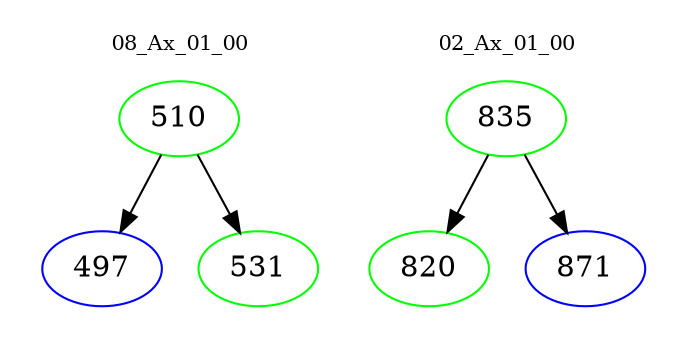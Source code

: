 digraph{
subgraph cluster_0 {
color = white
label = "08_Ax_01_00";
fontsize=10;
T0_510 [label="510", color="green"]
T0_510 -> T0_497 [color="black"]
T0_497 [label="497", color="blue"]
T0_510 -> T0_531 [color="black"]
T0_531 [label="531", color="green"]
}
subgraph cluster_1 {
color = white
label = "02_Ax_01_00";
fontsize=10;
T1_835 [label="835", color="green"]
T1_835 -> T1_820 [color="black"]
T1_820 [label="820", color="green"]
T1_835 -> T1_871 [color="black"]
T1_871 [label="871", color="blue"]
}
}
